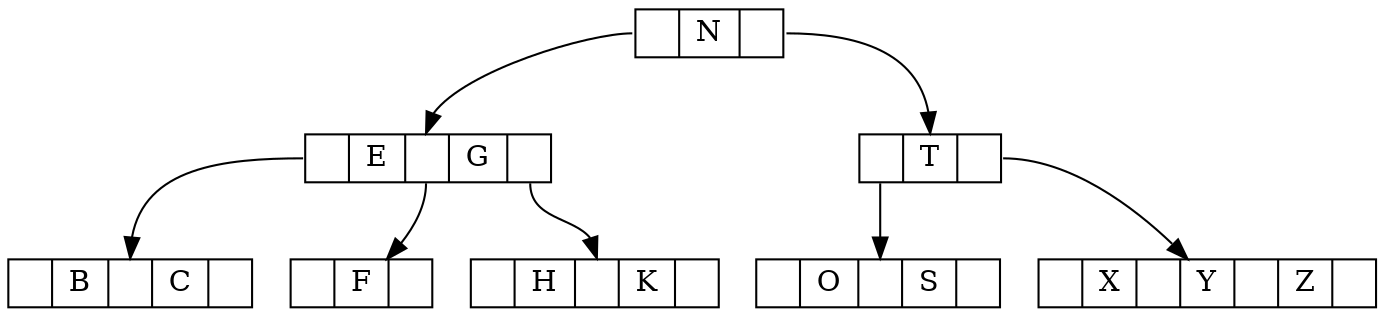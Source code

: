 digraph g{
	node [shape = record, height=.1];
	node0[label = "<f0> | N | <f1>"];
	
	node1[label = "<f0> | E | <f1> | G | <f2>"];
	node2[label = "<f0> | <f1> T | <f2>"];

	node3[label = "<f0> | B | <f1> | C | <f2>"];
	node4[label = "<f0> | F | <f1>"];
	node5[label = "<f0> | H | <f1> | K | <f2>"];
	node6[label = "<f0> | O | <f1> | S | <f2>"];
	node7[label = "|X| |Y| | Z |"];
	
	"node0":f0 -> "node1":f1;
	"node0":f1 -> "node2":f1;
	
	"node1":f0 -> "node3":f1;
	"node1":f1 -> "node4";
	"node1":f2 -> "node5":f1;
	"node2":f0 -> "node6":f1;
	"node2":f2 -> "node7";
}